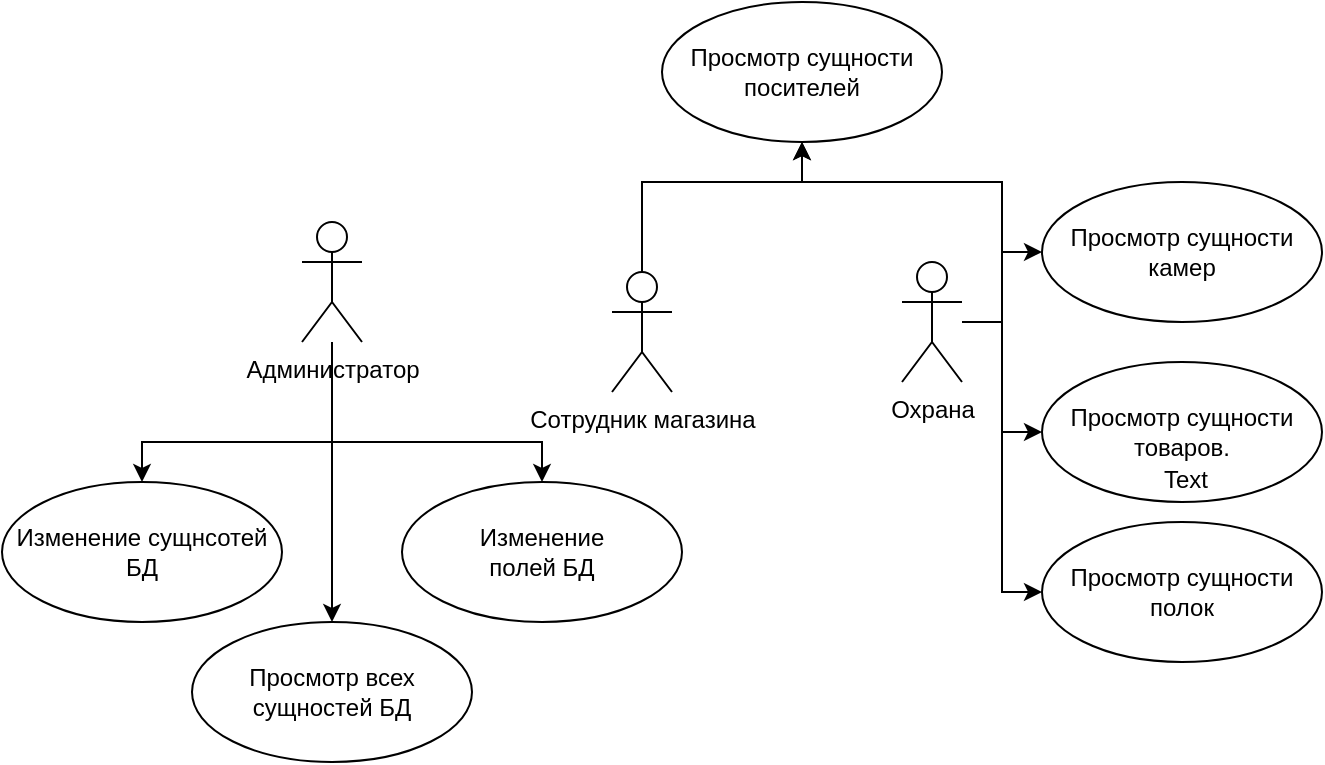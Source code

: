 <mxfile version="12.2.4" pages="1"><diagram id="7uw6CvT6qBrxbST2eWtf" name="Page-1"><mxGraphModel dx="574" dy="434" grid="1" gridSize="10" guides="1" tooltips="1" connect="1" arrows="1" fold="1" page="1" pageScale="1" pageWidth="850" pageHeight="1100" math="0" shadow="0"><root><mxCell id="0"/><mxCell id="1" parent="0"/><mxCell id="WcGapeLPL0GqJZkEZ8sN-18" style="edgeStyle=orthogonalEdgeStyle;rounded=0;orthogonalLoop=1;jettySize=auto;html=1;" parent="1" source="WcGapeLPL0GqJZkEZ8sN-1" target="WcGapeLPL0GqJZkEZ8sN-6" edge="1"><mxGeometry x="0.75" y="20" relative="1" as="geometry"><Array as="points"><mxPoint x="340" y="320"/><mxPoint x="420" y="320"/></Array><mxPoint as="offset"/></mxGeometry></mxCell><mxCell id="WcGapeLPL0GqJZkEZ8sN-1" value="Сотрудник магазина&lt;br&gt;" style="shape=umlActor;html=1;verticalLabelPosition=bottom;verticalAlign=top;align=center;" parent="1" vertex="1"><mxGeometry x="325" y="365" width="30" height="60" as="geometry"/></mxCell><mxCell id="WcGapeLPL0GqJZkEZ8sN-14" style="edgeStyle=orthogonalEdgeStyle;rounded=0;orthogonalLoop=1;jettySize=auto;html=1;entryX=0.5;entryY=1;entryDx=0;entryDy=0;" parent="1" source="WcGapeLPL0GqJZkEZ8sN-2" target="WcGapeLPL0GqJZkEZ8sN-6" edge="1"><mxGeometry relative="1" as="geometry"><Array as="points"><mxPoint x="520" y="390"/><mxPoint x="520" y="320"/><mxPoint x="420" y="320"/></Array></mxGeometry></mxCell><mxCell id="WcGapeLPL0GqJZkEZ8sN-15" style="edgeStyle=orthogonalEdgeStyle;rounded=0;orthogonalLoop=1;jettySize=auto;html=1;entryX=0;entryY=0.5;entryDx=0;entryDy=0;" parent="1" source="WcGapeLPL0GqJZkEZ8sN-2" target="WcGapeLPL0GqJZkEZ8sN-11" edge="1"><mxGeometry relative="1" as="geometry"/></mxCell><mxCell id="WcGapeLPL0GqJZkEZ8sN-16" style="edgeStyle=orthogonalEdgeStyle;rounded=0;orthogonalLoop=1;jettySize=auto;html=1;entryX=0;entryY=0.5;entryDx=0;entryDy=0;" parent="1" source="WcGapeLPL0GqJZkEZ8sN-2" target="WcGapeLPL0GqJZkEZ8sN-12" edge="1"><mxGeometry relative="1" as="geometry"/></mxCell><mxCell id="WcGapeLPL0GqJZkEZ8sN-17" style="edgeStyle=orthogonalEdgeStyle;rounded=0;orthogonalLoop=1;jettySize=auto;html=1;entryX=0;entryY=0.5;entryDx=0;entryDy=0;" parent="1" source="WcGapeLPL0GqJZkEZ8sN-2" target="WcGapeLPL0GqJZkEZ8sN-13" edge="1"><mxGeometry relative="1" as="geometry"><Array as="points"><mxPoint x="520" y="390"/><mxPoint x="520" y="525"/></Array></mxGeometry></mxCell><mxCell id="WcGapeLPL0GqJZkEZ8sN-2" value="Охрана" style="shape=umlActor;html=1;verticalLabelPosition=bottom;verticalAlign=top;align=center;" parent="1" vertex="1"><mxGeometry x="470" y="360" width="30" height="60" as="geometry"/></mxCell><mxCell id="WcGapeLPL0GqJZkEZ8sN-8" style="edgeStyle=orthogonalEdgeStyle;rounded=0;orthogonalLoop=1;jettySize=auto;html=1;" parent="1" source="WcGapeLPL0GqJZkEZ8sN-3" target="WcGapeLPL0GqJZkEZ8sN-7" edge="1"><mxGeometry relative="1" as="geometry"/></mxCell><mxCell id="WcGapeLPL0GqJZkEZ8sN-9" style="edgeStyle=orthogonalEdgeStyle;rounded=0;orthogonalLoop=1;jettySize=auto;html=1;" parent="1" source="WcGapeLPL0GqJZkEZ8sN-3" target="WcGapeLPL0GqJZkEZ8sN-5" edge="1"><mxGeometry relative="1" as="geometry"><Array as="points"><mxPoint x="185" y="450"/><mxPoint x="290" y="450"/></Array></mxGeometry></mxCell><mxCell id="WcGapeLPL0GqJZkEZ8sN-10" style="edgeStyle=orthogonalEdgeStyle;rounded=0;orthogonalLoop=1;jettySize=auto;html=1;" parent="1" source="WcGapeLPL0GqJZkEZ8sN-3" target="WcGapeLPL0GqJZkEZ8sN-4" edge="1"><mxGeometry relative="1" as="geometry"><Array as="points"><mxPoint x="185" y="450"/><mxPoint x="90" y="450"/></Array></mxGeometry></mxCell><mxCell id="WcGapeLPL0GqJZkEZ8sN-3" value="Администратор&lt;br&gt;" style="shape=umlActor;html=1;verticalLabelPosition=bottom;verticalAlign=top;align=center;" parent="1" vertex="1"><mxGeometry x="170" y="340" width="30" height="60" as="geometry"/></mxCell><mxCell id="WcGapeLPL0GqJZkEZ8sN-4" value="Изменение сущнсотей&lt;br&gt;БД" style="ellipse;whiteSpace=wrap;html=1;" parent="1" vertex="1"><mxGeometry x="20" y="470" width="140" height="70" as="geometry"/></mxCell><mxCell id="WcGapeLPL0GqJZkEZ8sN-5" value="Изменение&lt;br&gt;полей БД" style="ellipse;whiteSpace=wrap;html=1;" parent="1" vertex="1"><mxGeometry x="220" y="470" width="140" height="70" as="geometry"/></mxCell><mxCell id="WcGapeLPL0GqJZkEZ8sN-6" value="Просмотр сущности&lt;br&gt;посителей" style="ellipse;whiteSpace=wrap;html=1;" parent="1" vertex="1"><mxGeometry x="350" y="230" width="140" height="70" as="geometry"/></mxCell><mxCell id="WcGapeLPL0GqJZkEZ8sN-7" value="Просмотр всех&lt;br&gt;сущностей БД" style="ellipse;whiteSpace=wrap;html=1;" parent="1" vertex="1"><mxGeometry x="115" y="540" width="140" height="70" as="geometry"/></mxCell><mxCell id="WcGapeLPL0GqJZkEZ8sN-11" value="Просмотр сущности&lt;br&gt;камер" style="ellipse;whiteSpace=wrap;html=1;" parent="1" vertex="1"><mxGeometry x="540" y="320" width="140" height="70" as="geometry"/></mxCell><mxCell id="WcGapeLPL0GqJZkEZ8sN-12" value="Просмотр сущности&lt;br&gt;товаров." style="ellipse;whiteSpace=wrap;html=1;" parent="1" vertex="1"><mxGeometry x="540" y="410" width="140" height="70" as="geometry"/></mxCell><mxCell id="WcGapeLPL0GqJZkEZ8sN-13" value="Просмотр сущности&lt;br&gt;полок" style="ellipse;whiteSpace=wrap;html=1;" parent="1" vertex="1"><mxGeometry x="540" y="490" width="140" height="70" as="geometry"/></mxCell><mxCell id="2" value="Text" style="text;html=1;resizable=0;points=[];autosize=1;align=left;verticalAlign=top;spacingTop=-4;" parent="1" vertex="1"><mxGeometry x="599" y="459" width="40" height="20" as="geometry"/></mxCell></root></mxGraphModel></diagram></mxfile>